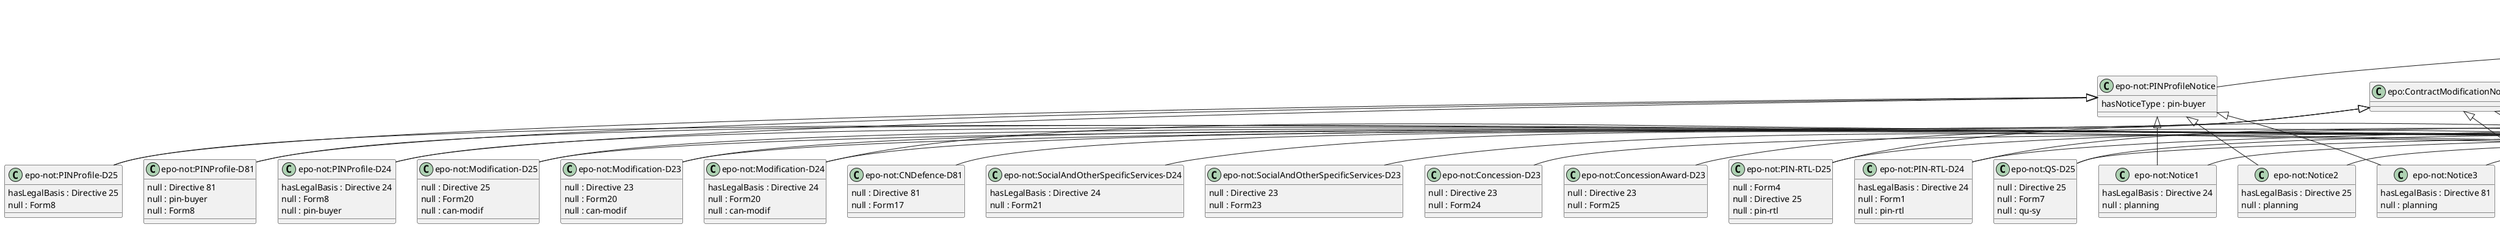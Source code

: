 
@startuml
class "epo-not:VoluntaryEx-AnteTransparencyNotice" {
  hasNoticeType : veat 
}
class "epo-not:PIN-CFCStandardNotice" {
  hasNoticeType : pin-cfc-standard 
}
class "epo-not:PIN-CFCSocialNotice" {
  hasNoticeType : pin-cfc-social 
}
class "epo-not:QSNotice" {
  hasNoticeType : qu-sy 
}
class "epo-not:CNStandardNotice" {
  hasNoticeType : cn-standard 
  null : Form2 
}
class "epo-not:CNSocialNotice" {
  hasNoticeType : cn-social 
}
class "epo-not:DesignContestNotice" {
  hasNoticeType : cn-desg 
}
class "epo-not:CANStandardNotice" {
  hasNoticeType : can-standard 
  null : Form3 
}
class "epo-not:PINProfileNotice" {
  hasNoticeType : pin-buyer 
}
class "epo-not:PINOnlyNotice" {
  hasFormType : Form1 
  hasNoticeType : pin-only 
}
class "epo-not:PINTimeLimitNotice" {
  hasNoticeType : pin-rtl 
  null : Form1 
}
class "epo-not:CANSocialNotice" {
  hasNoticeType : can-social 
}
class "epo-not:DesignContestResultNotice" {
  hasNoticeType : can-desg 
}
class "epo-not:Notice10" {
  hasLegalBasis : Directive 24 
  null : competition 
}
class "epo-not:Notice25" {
  hasLegalBasis : Directive 24 
  null : dir-awa-pre 
}
class "epo-not:Notice27" {
  hasLegalBasis : Directive 81 
  null : dir-awa-pre 
}
class "epo-not:Notice28" {
  hasLegalBasis : Directive 23 
  null : dir-awa-pre 
}
class "epo-not:Notice29" {
  hasLegalBasis : Directive 24 
  null : result 
}
class "epo-not:Notice30" {
  hasLegalBasis : Directive 25 
  null : result 
}
class "epo-not:Notice31" {
  hasLegalBasis : Directive 81 
  null : result 
}
class "epo-not:Notice32" {
  hasLegalBasis : Directive 23 
  null : result 
}
class "epo-not:Notice33" {
  hasLegalBasis : Directive 24 
  null : result 
}
class "epo-not:Notice34" {
  hasLegalBasis : Directive 25 
  null : result 
}
class "epo-not:Notice35" {
  hasLegalBasis : Directive 23 
  null : result 
}
class "epo-not:Notice36" {
  hasLegalBasis : Directive 24 
  null : result 
}
class "epo-not:Notice37" {
  hasLegalBasis : Directive 25 
  null : result 
}
class "epo-not:Notice12" {
  hasLegalBasis : Directive 24 
  null : competition 
}
class "epo-not:Notice13" {
  hasLegalBasis : Directive 25 
  null : competition 
}
class "epo-not:Notice14" {
  hasLegalBasis : Directive 23 
  null : competition 
}
class "epo-not:Notice15" {
  hasLegalBasis : Directive 25 
  null : competition 
}
class "epo-not:Notice16" {
  hasLegalBasis : Directive 24 
  null : competition 
}
class "epo-not:Notice17" {
  hasLegalBasis : Directive 25 
  null : competition 
}
class "epo-not:Notice18" {
  hasLegalBasis : Directive 81 
  null : competition 
}
class "epo-not:Notice19" {
  hasLegalBasis : Directive 23 
  null : competition 
}
class "epo-not:Notice20" {
  hasLegalBasis : Directive 24 
  null : competition 
}
class "epo-not:Notice21" {
  hasLegalBasis : Directive 25 
  null : competition 
}
class "epo-not:Notice22" {
  hasLegalBasis : Directive 81 
  null : competition 
}
class "epo-not:Notice23" {
  hasLegalBasis : Directive 24 
  null : competition 
}
class "epo-not:Notice24" {
  hasLegalBasis : Directive 25 
  null : competition 
}
class "epo-not:Notice38" {
  hasLegalBasis : Directive 24 
  null : cont-modif 
}
class "epo-not:Notice39" {
  hasLegalBasis : Directive 25 
  null : cont-modif 
}
class "epo-not:Notice40" {
  hasLegalBasis : Directive 23 
  null : cont-modif 
}
class "epo-not:Notice1" {
  hasLegalBasis : Directive 24 
  null : planning 
}
class "epo-not:Notice2" {
  hasLegalBasis : Directive 25 
  null : planning 
}
class "epo-not:Notice3" {
  hasLegalBasis : Directive 81 
  null : planning 
}
class "epo-not:Notice4" {
  hasLegalBasis : Directive 24 
  null : planning 
}
class "epo-not:Notice5" {
  hasLegalBasis : Directive 25 
  null : planning 
}
class "epo-not:Notice6" {
  hasLegalBasis : Directive 81 
  null : planning 
}
class "epo-not:Notice7" {
  hasLegalBasis : Directive 24 
  null : planning 
}
class "epo-not:Notice8" {
  hasLegalBasis : Directive 25 
  null : planning 
}
class "epo-not:Notice9" {
  hasLegalBasis : Directive 81 
  null : planning 
}
class "epo-not:VEAT-D24" {
  hasLegalBasis : Directive 24 
  null : Form15 
  null : veat 
}
class "epo-not:Modification-D24" {
  hasLegalBasis : Directive 24 
  null : Form20 
  null : can-modif 
}
class "epo-not:SocialAndOtherSpecificServices-D24" {
  hasLegalBasis : Directive 24 
  null : Form21 
}
class "epo-not:PINOnly-D25" {
  null : Directive 25 
  null : Form4 
  null : pin-only 
}
class "epo-not:CNSocial-D25" {
  null : Directive 25 
  null : Form5 
  null : cn-social 
}
class "epo-not:CANSocial-D25" {
  null : Directive 25 
  null : Form6 
  null : can-social 
}
class "epo-not:QS-D25" {
  null : Directive 25 
  null : Form7 
  null : qu-sy 
}
class "epo-not:PINProfile-D25" {
  hasLegalBasis : Directive 25 
  null : Form8 
}
class "epo-not:DesignContest-D25" {
  null : Directive 25 
  null : Form12 
  null : cn-desg 
}
class "epo-not:DesignContestResult-D25" {
  null : Directive 25 
  null : Form13 
  null : can-desg 
}
class "epo-not:VEAT-D25" {
  null : Directive 25 
  null : Form15 
  null : veat 
}
class "epo-not:eFormsNotice" {
  hasImplementingRegulation : (EU)-2019-1780 
}
class "epo-not:Notice11" {
  hasLegalBasis : Directive 25 
  null : competition 
}
class "epo-not:Modification-D25" {
  null : Directive 25 
  null : Form20 
  null : can-modif 
}
class "epo-not:PIN-CFCSocialNotice-D25" {
  null : Directive 25 
  null : Form22 
}
class "epo-not:PIN-RTL-D24" {
  hasLegalBasis : Directive 24 
  null : Form1 
  null : pin-rtl 
}
class "epo-not:PIN-CFCStandard-D24" {
  hasLegalBasis : Directive 24 
  null : Form1 
  null : pin-cfc-standard 
}
class "epo-not:PIN-RTL-D25" {
  null : Form4 
  null : Directive 25 
  null : pin-rtl 
}
class "epo-not:PIN-CFCSocial-D25" {
  null : Directive 25 
  null : Form4 
  null : pin-cfc-social 
}
class "epo-not:VEAT-D23" {
  null : Directive 23 
  null : Form15 
  null : veat 
}
class "epo-not:Modification-D23" {
  null : Directive 23 
  null : Form20 
  null : can-modif 
}
class "epo-not:SocialAndOtherSpecificServices-D23" {
  null : Directive 23 
  null : Form23 
}
class "epo-not:Concession-D23" {
  null : Directive 23 
  null : Form24 
}
class "epo-not:ConcessionAward-D23" {
  null : Directive 23 
  null : Form25 
}
class "epo-not:PINOnly-D24" {
  hasFormType : Form1 
  hasLegalBasis : Directive 24 
  hasNoticeType : pin-only 
}
class "epo-not:CNStandard-D24" {
  hasLegalBasis : Directive 24 
  null : Form2 
  null : cn-standard 
}
class "epo-not:CANStandard-D24" {
  hasLegalBasis : Directive 24 
  null : Form3 
  null : can-standard 
}
class "epo-not:PINProfile-D24" {
  hasLegalBasis : Directive 24 
  null : Form8 
  null : pin-buyer 
}
class "epo-not:DesignContest-D24" {
  hasLegalBasis : Directive 24 
  null : Form12 
  null : cn-desg 
}
class "epo-not:DesignContestResult-D24" {
  hasLegalBasis : Directive 24 
  null : Form13 
  null : can-desg 
}
class "epo-not:PINProfile-D81" {
  null : Directive 81 
  null : pin-buyer 
  null : Form8 
}
class "epo-not:VEAT-D81" {
  null : Directive 81 
  null : veat 
  null : Form15 
}
class "epo-not:PINDefence-D81" {
  null : Directive 81 
  null : Form16 
}
class "epo-not:CNDefence-D81" {
  null : Directive 81 
  null : Form17 
}
class "epo-not:CANDefence-D81 " {
  null : Directive 81 
  null : Form18 
}
class "epo-not:StandardFormsNotice" {
  hasImplementingRegulation : (EU)-2015-1986 
}
class "epo-not:PMCNotice" {

}
class "epo-not:SubcontractNotice" {
  hasNoticeType : subco 
}
class "epo-not:Notice26" {
  hasLegalBasis : Directive 25 
  null : dir-awa-pre 
}
class "epo-not:QSNotice-D25" {
  null : Form22 
  null : Directive 25 
}
class "epo-not:CNSocialNotice-D25" {
  null : Form22 
  null : Directive 25 
}
class "epo-not:CANSocialNotice-D25" {
  null : Directive 25 
  null : Form22 
}
"epo-not:CANSocialNotice" <|-- "epo-not:CANSocial-D25"
"epo-not:CANSocialNotice" <|-- "epo-not:CANSocialNotice-D25"
"epo-not:CANSocialNotice" <|-- "epo-not:Notice33"
"epo-not:CANSocialNotice" <|-- "epo-not:Notice34"
"epo-not:CANSocialNotice" <|-- "epo-not:Notice35"
"epo-not:CANStandardNotice" <|-- "epo-not:CANStandard-D24"
"epo-not:CANStandardNotice" <|-- "epo-not:Notice29"
"epo-not:CANStandardNotice" <|-- "epo-not:Notice30"
"epo-not:CANStandardNotice" <|-- "epo-not:Notice31"
"epo-not:CANStandardNotice" <|-- "epo-not:Notice32"
"epo-not:CNSocialNotice" <|-- "epo-not:CNSocial-D25"
"epo-not:CNSocialNotice" <|-- "epo-not:CNSocialNotice-D25"
"epo-not:CNSocialNotice" <|-- "epo-not:Notice20"
"epo-not:CNSocialNotice" <|-- "epo-not:Notice21"
"epo-not:CNStandardNotice" <|-- "epo-not:CNStandard-D24"
"epo-not:CNStandardNotice" <|-- "epo-not:Notice16"
"epo-not:CNStandardNotice" <|-- "epo-not:Notice17"
"epo-not:CNStandardNotice" <|-- "epo-not:Notice18"
"epo-not:CNStandardNotice" <|-- "epo-not:Notice19"
"epo-not:DesignContestNotice" <|-- "epo-not:DesignContest-D24"
"epo-not:DesignContestNotice" <|-- "epo-not:DesignContest-D25"
"epo-not:DesignContestNotice" <|-- "epo-not:Notice23"
"epo-not:DesignContestNotice" <|-- "epo-not:Notice24"
"epo-not:DesignContestResultNotice" <|-- "epo-not:DesignContestResult-D24"
"epo-not:DesignContestResultNotice" <|-- "epo-not:DesignContestResult-D25"
"epo-not:DesignContestResultNotice" <|-- "epo-not:Notice36"
"epo-not:DesignContestResultNotice" <|-- "epo-not:Notice37"
"epo-not:PIN-CFCSocialNotice" <|-- "epo-not:Notice12"
"epo-not:PIN-CFCSocialNotice" <|-- "epo-not:Notice13"
"epo-not:PIN-CFCSocialNotice" <|-- "epo-not:Notice14"
"epo-not:PIN-CFCSocialNotice" <|-- "epo-not:PIN-CFCSocial-D25"
"epo-not:PIN-CFCSocialNotice" <|-- "epo-not:PIN-CFCSocialNotice-D25"
"epo-not:PIN-CFCStandardNotice" <|-- "epo-not:Notice10"
"epo-not:PIN-CFCStandardNotice" <|-- "epo-not:Notice11"
"epo-not:PIN-CFCStandardNotice" <|-- "epo-not:PIN-CFCStandard-D24"
"epo-not:PINOnlyNotice" <|-- "epo-not:Notice4"
"epo-not:PINOnlyNotice" <|-- "epo-not:Notice5"
"epo-not:PINOnlyNotice" <|-- "epo-not:Notice6"
"epo-not:PINOnlyNotice" <|-- "epo-not:PINOnly-D24"
"epo-not:PINOnlyNotice" <|-- "epo-not:PINOnly-D25"
"epo-not:PINProfileNotice" <|-- "epo-not:Notice1"
"epo-not:PINProfileNotice" <|-- "epo-not:Notice2"
"epo-not:PINProfileNotice" <|-- "epo-not:Notice3"
"epo-not:PINProfileNotice" <|-- "epo-not:PINProfile-D24"
"epo-not:PINProfileNotice" <|-- "epo-not:PINProfile-D25"
"epo-not:PINProfileNotice" <|-- "epo-not:PINProfile-D81"
"epo-not:PINTimeLimitNotice" <|-- "epo-not:Notice7"
"epo-not:PINTimeLimitNotice" <|-- "epo-not:Notice8"
"epo-not:PINTimeLimitNotice" <|-- "epo-not:Notice9"
"epo-not:PINTimeLimitNotice" <|-- "epo-not:PIN-RTL-D24"
"epo-not:PINTimeLimitNotice" <|-- "epo-not:PIN-RTL-D25"
"epo-not:QSNotice" <|-- "epo-not:Notice15"
"epo-not:QSNotice" <|-- "epo-not:QS-D25"
"epo-not:QSNotice" <|-- "epo-not:QSNotice-D25"
"epo-not:StandardFormsNotice" <|-- "epo-not:CANDefence-D81 "
"epo-not:StandardFormsNotice" <|-- "epo-not:CANSocial-D25"
"epo-not:StandardFormsNotice" <|-- "epo-not:CANSocialNotice-D25"
"epo-not:StandardFormsNotice" <|-- "epo-not:CANStandard-D24"
"epo-not:StandardFormsNotice" <|-- "epo-not:CNDefence-D81"
"epo-not:StandardFormsNotice" <|-- "epo-not:CNSocial-D25"
"epo-not:StandardFormsNotice" <|-- "epo-not:CNSocialNotice-D25"
"epo-not:StandardFormsNotice" <|-- "epo-not:CNStandard-D24"
"epo-not:StandardFormsNotice" <|-- "epo-not:Concession-D23"
"epo-not:StandardFormsNotice" <|-- "epo-not:ConcessionAward-D23"
"epo-not:StandardFormsNotice" <|-- "epo-not:DesignContest-D24"
"epo-not:StandardFormsNotice" <|-- "epo-not:DesignContest-D25"
"epo-not:StandardFormsNotice" <|-- "epo-not:DesignContestResult-D24"
"epo-not:StandardFormsNotice" <|-- "epo-not:DesignContestResult-D25"
"epo-not:StandardFormsNotice" <|-- "epo-not:Modification-D23"
"epo-not:StandardFormsNotice" <|-- "epo-not:Modification-D24"
"epo-not:StandardFormsNotice" <|-- "epo-not:Modification-D25"
"epo-not:StandardFormsNotice" <|-- "epo-not:PIN-CFCSocial-D25"
"epo-not:StandardFormsNotice" <|-- "epo-not:PIN-CFCSocialNotice-D25"
"epo-not:StandardFormsNotice" <|-- "epo-not:PIN-CFCStandard-D24"
"epo-not:StandardFormsNotice" <|-- "epo-not:PIN-RTL-D24"
"epo-not:StandardFormsNotice" <|-- "epo-not:PIN-RTL-D25"
"epo-not:StandardFormsNotice" <|-- "epo-not:PINOnly-D24"
"epo-not:StandardFormsNotice" <|-- "epo-not:PINOnly-D25"
"epo-not:StandardFormsNotice" <|-- "epo-not:PINProfile-D24"
"epo-not:StandardFormsNotice" <|-- "epo-not:PINProfile-D25"
"epo-not:StandardFormsNotice" <|-- "epo-not:PINProfile-D81"
"epo-not:StandardFormsNotice" <|-- "epo-not:QS-D25"
"epo-not:StandardFormsNotice" <|-- "epo-not:QSNotice-D25"
"epo-not:StandardFormsNotice" <|-- "epo-not:SocialAndOtherSpecificServices-D23"
"epo-not:StandardFormsNotice" <|-- "epo-not:SocialAndOtherSpecificServices-D24"
"epo-not:StandardFormsNotice" <|-- "epo-not:VEAT-D23"
"epo-not:StandardFormsNotice" <|-- "epo-not:VEAT-D24"
"epo-not:StandardFormsNotice" <|-- "epo-not:VEAT-D25"
"epo-not:StandardFormsNotice" <|-- "epo-not:VEAT-D81"
"epo-not:SubcontractNotice" <|-- "epo-not:Notice22"
"epo-not:VoluntaryEx-AnteTransparencyNotice" <|-- "epo-not:Notice25"
"epo-not:VoluntaryEx-AnteTransparencyNotice" <|-- "epo-not:Notice26"
"epo-not:VoluntaryEx-AnteTransparencyNotice" <|-- "epo-not:Notice27"
"epo-not:VoluntaryEx-AnteTransparencyNotice" <|-- "epo-not:Notice28"
"epo-not:VoluntaryEx-AnteTransparencyNotice" <|-- "epo-not:VEAT-D23"
"epo-not:VoluntaryEx-AnteTransparencyNotice" <|-- "epo-not:VEAT-D24"
"epo-not:VoluntaryEx-AnteTransparencyNotice" <|-- "epo-not:VEAT-D25"
"epo-not:VoluntaryEx-AnteTransparencyNotice" <|-- "epo-not:VEAT-D81"
"epo-not:eFormsNotice" <|-- "epo-not:Notice1"
"epo-not:eFormsNotice" <|-- "epo-not:Notice10"
"epo-not:eFormsNotice" <|-- "epo-not:Notice11"
"epo-not:eFormsNotice" <|-- "epo-not:Notice12"
"epo-not:eFormsNotice" <|-- "epo-not:Notice13"
"epo-not:eFormsNotice" <|-- "epo-not:Notice14"
"epo-not:eFormsNotice" <|-- "epo-not:Notice15"
"epo-not:eFormsNotice" <|-- "epo-not:Notice16"
"epo-not:eFormsNotice" <|-- "epo-not:Notice17"
"epo-not:eFormsNotice" <|-- "epo-not:Notice18"
"epo-not:eFormsNotice" <|-- "epo-not:Notice19"
"epo-not:eFormsNotice" <|-- "epo-not:Notice2"
"epo-not:eFormsNotice" <|-- "epo-not:Notice20"
"epo-not:eFormsNotice" <|-- "epo-not:Notice21"
"epo-not:eFormsNotice" <|-- "epo-not:Notice22"
"epo-not:eFormsNotice" <|-- "epo-not:Notice23"
"epo-not:eFormsNotice" <|-- "epo-not:Notice24"
"epo-not:eFormsNotice" <|-- "epo-not:Notice25"
"epo-not:eFormsNotice" <|-- "epo-not:Notice26"
"epo-not:eFormsNotice" <|-- "epo-not:Notice27"
"epo-not:eFormsNotice" <|-- "epo-not:Notice28"
"epo-not:eFormsNotice" <|-- "epo-not:Notice29"
"epo-not:eFormsNotice" <|-- "epo-not:Notice3"
"epo-not:eFormsNotice" <|-- "epo-not:Notice30"
"epo-not:eFormsNotice" <|-- "epo-not:Notice31"
"epo-not:eFormsNotice" <|-- "epo-not:Notice32"
"epo-not:eFormsNotice" <|-- "epo-not:Notice33"
"epo-not:eFormsNotice" <|-- "epo-not:Notice34"
"epo-not:eFormsNotice" <|-- "epo-not:Notice35"
"epo-not:eFormsNotice" <|-- "epo-not:Notice36"
"epo-not:eFormsNotice" <|-- "epo-not:Notice37"
"epo-not:eFormsNotice" <|-- "epo-not:Notice38"
"epo-not:eFormsNotice" <|-- "epo-not:Notice39"
"epo-not:eFormsNotice" <|-- "epo-not:Notice4"
"epo-not:eFormsNotice" <|-- "epo-not:Notice40"
"epo-not:eFormsNotice" <|-- "epo-not:Notice5"
"epo-not:eFormsNotice" <|-- "epo-not:Notice6"
"epo-not:eFormsNotice" <|-- "epo-not:Notice7"
"epo-not:eFormsNotice" <|-- "epo-not:Notice8"
"epo-not:eFormsNotice" <|-- "epo-not:Notice9"
"epo:CompetitionNotice" <|-- "epo-not:CNSocialNotice"
"epo:CompetitionNotice" <|-- "epo-not:CNStandardNotice"
"epo:CompetitionNotice" <|-- "epo-not:DesignContestNotice"
"epo:CompetitionNotice" <|-- "epo-not:PIN-CFCSocialNotice"
"epo:CompetitionNotice" <|-- "epo-not:PIN-CFCStandardNotice"
"epo:CompetitionNotice" <|-- "epo-not:QSNotice"
"epo:CompetitionNotice" <|-- "epo-not:SubcontractNotice"
"epo:ContractModificationNotice" <|-- "epo-not:Modification-D23"
"epo:ContractModificationNotice" <|-- "epo-not:Modification-D24"
"epo:ContractModificationNotice" <|-- "epo-not:Modification-D25"
"epo:ContractModificationNotice" <|-- "epo-not:Notice38"
"epo:ContractModificationNotice" <|-- "epo-not:Notice39"
"epo:ContractModificationNotice" <|-- "epo-not:Notice40"
"epo:DirectAwardPrenotificationNotice" <|-- "epo-not:VoluntaryEx-AnteTransparencyNotice"
"epo:PlanningNotice" <|-- "epo-not:PINDefence-D81"
"epo:PlanningNotice" <|-- "epo-not:PINOnlyNotice"
"epo:PlanningNotice" <|-- "epo-not:PINProfileNotice"
"epo:PlanningNotice" <|-- "epo-not:PINTimeLimitNotice"
"epo:PlanningNotice" <|-- "epo-not:PMCNotice"
"epo:ResultNotice" <|-- "epo-not:CANDefence-D81 "
"epo:ResultNotice" <|-- "epo-not:CANSocialNotice"
"epo:ResultNotice" <|-- "epo-not:CANStandardNotice"
"epo:ResultNotice" <|-- "epo-not:DesignContestResultNotice"
@enduml
